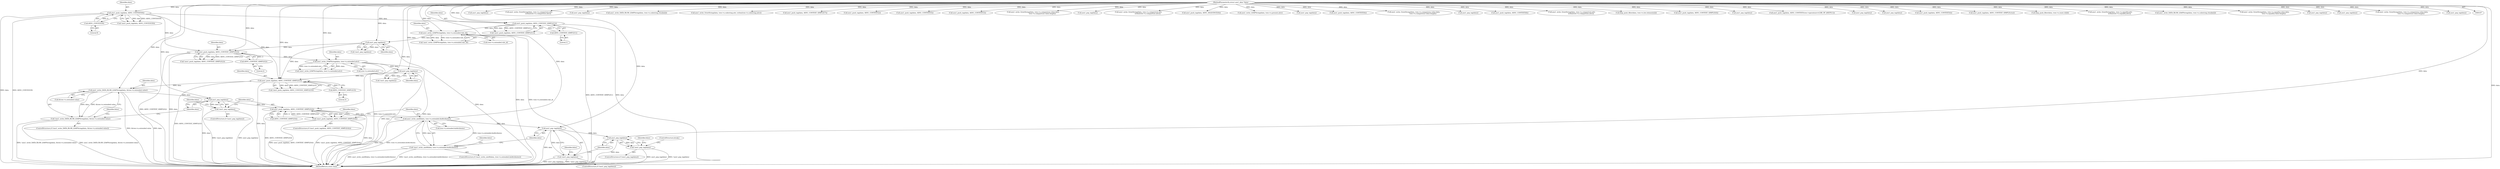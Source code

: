 digraph "0_samba_530d50a1abdcdf4d1775652d4c456c1274d83d8d_1@API" {
"1000760" [label="(Call,asn1_write_DATA_BLOB_LDAPString(data, &tree->u.extended.value))"];
"1000752" [label="(Call,asn1_push_tag(data, ASN1_CONTEXT_SIMPLE(3)))"];
"1000710" [label="(Call,asn1_pop_tag(data))"];
"1000697" [label="(Call,asn1_write_LDAPString(data, tree->u.extended.rule_id))"];
"1000689" [label="(Call,asn1_push_tag(data, ASN1_CONTEXT_SIMPLE(1)))"];
"1000672" [label="(Call,asn1_push_tag(data, ASN1_CONTEXT(9)))"];
"1000108" [label="(MethodParameterIn,struct asn1_data *data)"];
"1000674" [label="(Call,ASN1_CONTEXT(9))"];
"1000691" [label="(Call,ASN1_CONTEXT_SIMPLE(1))"];
"1000746" [label="(Call,asn1_pop_tag(data))"];
"1000733" [label="(Call,asn1_write_LDAPString(data, tree->u.extended.attr))"];
"1000725" [label="(Call,asn1_push_tag(data, ASN1_CONTEXT_SIMPLE(2)))"];
"1000727" [label="(Call,ASN1_CONTEXT_SIMPLE(2))"];
"1000754" [label="(Call,ASN1_CONTEXT_SIMPLE(3))"];
"1000759" [label="(Call,!asn1_write_DATA_BLOB_LDAPString(data, &tree->u.extended.value))"];
"1000774" [label="(Call,asn1_pop_tag(data))"];
"1000773" [label="(Call,!asn1_pop_tag(data))"];
"1000780" [label="(Call,asn1_push_tag(data, ASN1_CONTEXT_SIMPLE(4)))"];
"1000779" [label="(Call,!asn1_push_tag(data, ASN1_CONTEXT_SIMPLE(4)))"];
"1000788" [label="(Call,asn1_write_uint8(data, tree->u.extended.dnAttributes))"];
"1000787" [label="(Call,!asn1_write_uint8(data, tree->u.extended.dnAttributes))"];
"1000801" [label="(Call,asn1_pop_tag(data))"];
"1000800" [label="(Call,!asn1_pop_tag(data))"];
"1000807" [label="(Call,asn1_pop_tag(data))"];
"1000806" [label="(Call,!asn1_pop_tag(data))"];
"1000509" [label="(Call,asn1_pop_tag(data))"];
"1000711" [label="(Identifier,data)"];
"1000464" [label="(Call,asn1_write_OctetString(data, tree->u.comparison.attr,\n                                     strlen(tree->u.comparison.attr)))"];
"1000696" [label="(Call,!asn1_write_LDAPString(data, tree->u.extended.rule_id))"];
"1000671" [label="(Call,!asn1_push_tag(data, ASN1_CONTEXT(9)))"];
"1000688" [label="(Call,!asn1_push_tag(data, ASN1_CONTEXT_SIMPLE(1)))"];
"1000747" [label="(Identifier,data)"];
"1000664" [label="(Call,asn1_pop_tag(data))"];
"1000726" [label="(Identifier,data)"];
"1000724" [label="(Call,!asn1_push_tag(data, ASN1_CONTEXT_SIMPLE(2)))"];
"1000732" [label="(Call,!asn1_write_LDAPString(data, tree->u.extended.attr))"];
"1000344" [label="(Call,asn1_write_DATA_BLOB_LDAPString(data, tree->u.substring.chunks[i]))"];
"1000690" [label="(Identifier,data)"];
"1000753" [label="(Identifier,data)"];
"1000780" [label="(Call,asn1_push_tag(data, ASN1_CONTEXT_SIMPLE(4)))"];
"1000275" [label="(Call,asn1_write_OctetString(data, tree->u.substring.attr, strlen(tree->u.substring.attr)))"];
"1000578" [label="(Call,asn1_push_tag(data, ASN1_CONTEXT_SIMPLE(7)))"];
"1000762" [label="(Call,&tree->u.extended.value)"];
"1000176" [label="(Call,asn1_push_tag(data, ASN1_CONTEXT(2)))"];
"1000801" [label="(Call,asn1_pop_tag(data))"];
"1000800" [label="(Call,!asn1_pop_tag(data))"];
"1000709" [label="(Call,!asn1_pop_tag(data))"];
"1000675" [label="(Literal,9)"];
"1000456" [label="(Call,asn1_push_tag(data, ASN1_CONTEXT(5)))"];
"1000811" [label="(ControlStructure,break;)"];
"1000772" [label="(ControlStructure,if (!asn1_pop_tag(data)))"];
"1000755" [label="(Literal,3)"];
"1000734" [label="(Identifier,data)"];
"1000758" [label="(ControlStructure,if (!asn1_write_DATA_BLOB_LDAPString(data, &tree->u.extended.value)))"];
"1000799" [label="(ControlStructure,if (!asn1_pop_tag(data)))"];
"1000206" [label="(Call,asn1_push_tag(data, ASN1_CONTEXT(3)))"];
"1000760" [label="(Call,asn1_write_DATA_BLOB_LDAPString(data, &tree->u.extended.value))"];
"1000752" [label="(Call,asn1_push_tag(data, ASN1_CONTEXT_SIMPLE(3)))"];
"1000546" [label="(Call,asn1_write_OctetString(data, tree->u.comparison.value.data,\n                                     tree->u.comparison.value.length))"];
"1000787" [label="(Call,!asn1_write_uint8(data, tree->u.extended.dnAttributes))"];
"1000672" [label="(Call,asn1_push_tag(data, ASN1_CONTEXT(9)))"];
"1000805" [label="(ControlStructure,if (!asn1_pop_tag(data)))"];
"1000168" [label="(Call,asn1_pop_tag(data))"];
"1000725" [label="(Call,asn1_push_tag(data, ASN1_CONTEXT_SIMPLE(2)))"];
"1000619" [label="(Call,asn1_write_OctetString(data, tree->u.comparison.attr,\n                                     strlen(tree->u.comparison.attr)))"];
"1000786" [label="(ControlStructure,if (!asn1_write_uint8(data, tree->u.extended.dnAttributes)))"];
"1000807" [label="(Call,asn1_pop_tag(data))"];
"1000778" [label="(ControlStructure,if (!asn1_push_tag(data, ASN1_CONTEXT_SIMPLE(4))))"];
"1000728" [label="(Literal,2)"];
"1000802" [label="(Identifier,data)"];
"1000785" [label="(Identifier,false)"];
"1000296" [label="(Call,asn1_push_tag(data, ASN1_SEQUENCE(0)))"];
"1000789" [label="(Identifier,data)"];
"1000779" [label="(Call,!asn1_push_tag(data, ASN1_CONTEXT_SIMPLE(4)))"];
"1000586" [label="(Call,asn1_write_LDAPString(data, tree->u.present.attr))"];
"1000771" [label="(Identifier,false)"];
"1000710" [label="(Call,asn1_pop_tag(data))"];
"1000804" [label="(Identifier,false)"];
"1000810" [label="(Identifier,false)"];
"1000448" [label="(Call,asn1_pop_tag(data))"];
"1000517" [label="(Call,asn1_push_tag(data, ASN1_CONTEXT(6)))"];
"1000781" [label="(Identifier,data)"];
"1000761" [label="(Identifier,data)"];
"1000485" [label="(Call,asn1_write_OctetString(data, tree->u.comparison.value.data,\n                                     tree->u.comparison.value.length))"];
"1000733" [label="(Call,asn1_write_LDAPString(data, tree->u.extended.attr))"];
"1000359" [label="(Call,asn1_pop_tag(data))"];
"1000108" [label="(MethodParameterIn,struct asn1_data *data)"];
"1000777" [label="(Identifier,false)"];
"1000611" [label="(Call,asn1_push_tag(data, ASN1_CONTEXT(8)))"];
"1000699" [label="(Call,tree->u.extended.rule_id)"];
"1000692" [label="(Literal,1)"];
"1000525" [label="(Call,asn1_write_OctetString(data, tree->u.comparison.attr,\n                                     strlen(tree->u.comparison.attr)))"];
"1000689" [label="(Call,asn1_push_tag(data, ASN1_CONTEXT_SIMPLE(1)))"];
"1000152" [label="(Call,ldap_push_filter(data, tree->u.list.elements[i]))"];
"1000745" [label="(Call,!asn1_pop_tag(data))"];
"1000336" [label="(Call,asn1_push_tag(data, ASN1_CONTEXT_SIMPLE(0)))"];
"1000774" [label="(Call,asn1_pop_tag(data))"];
"1000259" [label="(Call,asn1_pop_tag(data))"];
"1000121" [label="(Call,asn1_push_tag(data, ASN1_CONTEXT(tree->operation==LDB_OP_AND?0:1)))"];
"1000697" [label="(Call,asn1_write_LDAPString(data, tree->u.extended.rule_id))"];
"1000759" [label="(Call,!asn1_write_DATA_BLOB_LDAPString(data, &tree->u.extended.value))"];
"1000674" [label="(Call,ASN1_CONTEXT(9))"];
"1000198" [label="(Call,asn1_pop_tag(data))"];
"1000691" [label="(Call,ASN1_CONTEXT_SIMPLE(1))"];
"1000570" [label="(Call,asn1_pop_tag(data))"];
"1000267" [label="(Call,asn1_push_tag(data, ASN1_CONTEXT(4)))"];
"1000798" [label="(Identifier,false)"];
"1000411" [label="(Call,asn1_push_tag(data, ASN1_CONTEXT_SIMPLE(ctx)))"];
"1000727" [label="(Call,ASN1_CONTEXT_SIMPLE(2))"];
"1000775" [label="(Identifier,data)"];
"1000698" [label="(Identifier,data)"];
"1000751" [label="(Call,!asn1_push_tag(data, ASN1_CONTEXT_SIMPLE(3)))"];
"1000184" [label="(Call,ldap_push_filter(data, tree->u.isnot.child))"];
"1000735" [label="(Call,tree->u.extended.attr)"];
"1000754" [label="(Call,ASN1_CONTEXT_SIMPLE(3))"];
"1000820" [label="(MethodReturn,static bool)"];
"1000214" [label="(Call,asn1_write_OctetString(data, tree->u.equality.attr,\n                                     strlen(tree->u.equality.attr)))"];
"1000419" [label="(Call,asn1_write_DATA_BLOB_LDAPString(data, tree->u.substring.chunks[i]))"];
"1000782" [label="(Call,ASN1_CONTEXT_SIMPLE(4))"];
"1000235" [label="(Call,asn1_write_OctetString(data, tree->u.equality.value.data,\n                                     tree->u.equality.value.length))"];
"1000790" [label="(Call,tree->u.extended.dnAttributes)"];
"1000808" [label="(Identifier,data)"];
"1000806" [label="(Call,!asn1_pop_tag(data))"];
"1000434" [label="(Call,asn1_pop_tag(data))"];
"1000788" [label="(Call,asn1_write_uint8(data, tree->u.extended.dnAttributes))"];
"1000746" [label="(Call,asn1_pop_tag(data))"];
"1000599" [label="(Call,asn1_pop_tag(data))"];
"1000673" [label="(Identifier,data)"];
"1000640" [label="(Call,asn1_write_OctetString(data, tree->u.comparison.value.data,\n                                     tree->u.comparison.value.length))"];
"1000442" [label="(Call,asn1_pop_tag(data))"];
"1000773" [label="(Call,!asn1_pop_tag(data))"];
"1000760" -> "1000759"  [label="AST: "];
"1000760" -> "1000762"  [label="CFG: "];
"1000761" -> "1000760"  [label="AST: "];
"1000762" -> "1000760"  [label="AST: "];
"1000759" -> "1000760"  [label="CFG: "];
"1000760" -> "1000820"  [label="DDG: &tree->u.extended.value"];
"1000760" -> "1000820"  [label="DDG: data"];
"1000760" -> "1000759"  [label="DDG: data"];
"1000760" -> "1000759"  [label="DDG: &tree->u.extended.value"];
"1000752" -> "1000760"  [label="DDG: data"];
"1000108" -> "1000760"  [label="DDG: data"];
"1000760" -> "1000774"  [label="DDG: data"];
"1000752" -> "1000751"  [label="AST: "];
"1000752" -> "1000754"  [label="CFG: "];
"1000753" -> "1000752"  [label="AST: "];
"1000754" -> "1000752"  [label="AST: "];
"1000751" -> "1000752"  [label="CFG: "];
"1000752" -> "1000820"  [label="DDG: ASN1_CONTEXT_SIMPLE(3)"];
"1000752" -> "1000820"  [label="DDG: data"];
"1000752" -> "1000751"  [label="DDG: data"];
"1000752" -> "1000751"  [label="DDG: ASN1_CONTEXT_SIMPLE(3)"];
"1000710" -> "1000752"  [label="DDG: data"];
"1000746" -> "1000752"  [label="DDG: data"];
"1000672" -> "1000752"  [label="DDG: data"];
"1000108" -> "1000752"  [label="DDG: data"];
"1000754" -> "1000752"  [label="DDG: 3"];
"1000710" -> "1000709"  [label="AST: "];
"1000710" -> "1000711"  [label="CFG: "];
"1000711" -> "1000710"  [label="AST: "];
"1000709" -> "1000710"  [label="CFG: "];
"1000710" -> "1000820"  [label="DDG: data"];
"1000710" -> "1000709"  [label="DDG: data"];
"1000697" -> "1000710"  [label="DDG: data"];
"1000108" -> "1000710"  [label="DDG: data"];
"1000710" -> "1000725"  [label="DDG: data"];
"1000697" -> "1000696"  [label="AST: "];
"1000697" -> "1000699"  [label="CFG: "];
"1000698" -> "1000697"  [label="AST: "];
"1000699" -> "1000697"  [label="AST: "];
"1000696" -> "1000697"  [label="CFG: "];
"1000697" -> "1000820"  [label="DDG: tree->u.extended.rule_id"];
"1000697" -> "1000820"  [label="DDG: data"];
"1000697" -> "1000696"  [label="DDG: data"];
"1000697" -> "1000696"  [label="DDG: tree->u.extended.rule_id"];
"1000689" -> "1000697"  [label="DDG: data"];
"1000108" -> "1000697"  [label="DDG: data"];
"1000689" -> "1000688"  [label="AST: "];
"1000689" -> "1000691"  [label="CFG: "];
"1000690" -> "1000689"  [label="AST: "];
"1000691" -> "1000689"  [label="AST: "];
"1000688" -> "1000689"  [label="CFG: "];
"1000689" -> "1000820"  [label="DDG: data"];
"1000689" -> "1000820"  [label="DDG: ASN1_CONTEXT_SIMPLE(1)"];
"1000689" -> "1000688"  [label="DDG: data"];
"1000689" -> "1000688"  [label="DDG: ASN1_CONTEXT_SIMPLE(1)"];
"1000672" -> "1000689"  [label="DDG: data"];
"1000108" -> "1000689"  [label="DDG: data"];
"1000691" -> "1000689"  [label="DDG: 1"];
"1000672" -> "1000671"  [label="AST: "];
"1000672" -> "1000674"  [label="CFG: "];
"1000673" -> "1000672"  [label="AST: "];
"1000674" -> "1000672"  [label="AST: "];
"1000671" -> "1000672"  [label="CFG: "];
"1000672" -> "1000820"  [label="DDG: ASN1_CONTEXT(9)"];
"1000672" -> "1000820"  [label="DDG: data"];
"1000672" -> "1000671"  [label="DDG: data"];
"1000672" -> "1000671"  [label="DDG: ASN1_CONTEXT(9)"];
"1000108" -> "1000672"  [label="DDG: data"];
"1000674" -> "1000672"  [label="DDG: 9"];
"1000672" -> "1000725"  [label="DDG: data"];
"1000108" -> "1000107"  [label="AST: "];
"1000108" -> "1000820"  [label="DDG: data"];
"1000108" -> "1000121"  [label="DDG: data"];
"1000108" -> "1000152"  [label="DDG: data"];
"1000108" -> "1000168"  [label="DDG: data"];
"1000108" -> "1000176"  [label="DDG: data"];
"1000108" -> "1000184"  [label="DDG: data"];
"1000108" -> "1000198"  [label="DDG: data"];
"1000108" -> "1000206"  [label="DDG: data"];
"1000108" -> "1000214"  [label="DDG: data"];
"1000108" -> "1000235"  [label="DDG: data"];
"1000108" -> "1000259"  [label="DDG: data"];
"1000108" -> "1000267"  [label="DDG: data"];
"1000108" -> "1000275"  [label="DDG: data"];
"1000108" -> "1000296"  [label="DDG: data"];
"1000108" -> "1000336"  [label="DDG: data"];
"1000108" -> "1000344"  [label="DDG: data"];
"1000108" -> "1000359"  [label="DDG: data"];
"1000108" -> "1000411"  [label="DDG: data"];
"1000108" -> "1000419"  [label="DDG: data"];
"1000108" -> "1000434"  [label="DDG: data"];
"1000108" -> "1000442"  [label="DDG: data"];
"1000108" -> "1000448"  [label="DDG: data"];
"1000108" -> "1000456"  [label="DDG: data"];
"1000108" -> "1000464"  [label="DDG: data"];
"1000108" -> "1000485"  [label="DDG: data"];
"1000108" -> "1000509"  [label="DDG: data"];
"1000108" -> "1000517"  [label="DDG: data"];
"1000108" -> "1000525"  [label="DDG: data"];
"1000108" -> "1000546"  [label="DDG: data"];
"1000108" -> "1000570"  [label="DDG: data"];
"1000108" -> "1000578"  [label="DDG: data"];
"1000108" -> "1000586"  [label="DDG: data"];
"1000108" -> "1000599"  [label="DDG: data"];
"1000108" -> "1000611"  [label="DDG: data"];
"1000108" -> "1000619"  [label="DDG: data"];
"1000108" -> "1000640"  [label="DDG: data"];
"1000108" -> "1000664"  [label="DDG: data"];
"1000108" -> "1000725"  [label="DDG: data"];
"1000108" -> "1000733"  [label="DDG: data"];
"1000108" -> "1000746"  [label="DDG: data"];
"1000108" -> "1000774"  [label="DDG: data"];
"1000108" -> "1000780"  [label="DDG: data"];
"1000108" -> "1000788"  [label="DDG: data"];
"1000108" -> "1000801"  [label="DDG: data"];
"1000108" -> "1000807"  [label="DDG: data"];
"1000674" -> "1000675"  [label="CFG: "];
"1000675" -> "1000674"  [label="AST: "];
"1000691" -> "1000692"  [label="CFG: "];
"1000692" -> "1000691"  [label="AST: "];
"1000746" -> "1000745"  [label="AST: "];
"1000746" -> "1000747"  [label="CFG: "];
"1000747" -> "1000746"  [label="AST: "];
"1000745" -> "1000746"  [label="CFG: "];
"1000746" -> "1000820"  [label="DDG: data"];
"1000746" -> "1000745"  [label="DDG: data"];
"1000733" -> "1000746"  [label="DDG: data"];
"1000733" -> "1000732"  [label="AST: "];
"1000733" -> "1000735"  [label="CFG: "];
"1000734" -> "1000733"  [label="AST: "];
"1000735" -> "1000733"  [label="AST: "];
"1000732" -> "1000733"  [label="CFG: "];
"1000733" -> "1000820"  [label="DDG: tree->u.extended.attr"];
"1000733" -> "1000820"  [label="DDG: data"];
"1000733" -> "1000732"  [label="DDG: data"];
"1000733" -> "1000732"  [label="DDG: tree->u.extended.attr"];
"1000725" -> "1000733"  [label="DDG: data"];
"1000725" -> "1000724"  [label="AST: "];
"1000725" -> "1000727"  [label="CFG: "];
"1000726" -> "1000725"  [label="AST: "];
"1000727" -> "1000725"  [label="AST: "];
"1000724" -> "1000725"  [label="CFG: "];
"1000725" -> "1000820"  [label="DDG: ASN1_CONTEXT_SIMPLE(2)"];
"1000725" -> "1000820"  [label="DDG: data"];
"1000725" -> "1000724"  [label="DDG: data"];
"1000725" -> "1000724"  [label="DDG: ASN1_CONTEXT_SIMPLE(2)"];
"1000727" -> "1000725"  [label="DDG: 2"];
"1000727" -> "1000728"  [label="CFG: "];
"1000728" -> "1000727"  [label="AST: "];
"1000754" -> "1000755"  [label="CFG: "];
"1000755" -> "1000754"  [label="AST: "];
"1000759" -> "1000758"  [label="AST: "];
"1000771" -> "1000759"  [label="CFG: "];
"1000775" -> "1000759"  [label="CFG: "];
"1000759" -> "1000820"  [label="DDG: asn1_write_DATA_BLOB_LDAPString(data, &tree->u.extended.value)"];
"1000759" -> "1000820"  [label="DDG: !asn1_write_DATA_BLOB_LDAPString(data, &tree->u.extended.value)"];
"1000774" -> "1000773"  [label="AST: "];
"1000774" -> "1000775"  [label="CFG: "];
"1000775" -> "1000774"  [label="AST: "];
"1000773" -> "1000774"  [label="CFG: "];
"1000774" -> "1000820"  [label="DDG: data"];
"1000774" -> "1000773"  [label="DDG: data"];
"1000774" -> "1000780"  [label="DDG: data"];
"1000773" -> "1000772"  [label="AST: "];
"1000777" -> "1000773"  [label="CFG: "];
"1000781" -> "1000773"  [label="CFG: "];
"1000773" -> "1000820"  [label="DDG: !asn1_pop_tag(data)"];
"1000773" -> "1000820"  [label="DDG: asn1_pop_tag(data)"];
"1000780" -> "1000779"  [label="AST: "];
"1000780" -> "1000782"  [label="CFG: "];
"1000781" -> "1000780"  [label="AST: "];
"1000782" -> "1000780"  [label="AST: "];
"1000779" -> "1000780"  [label="CFG: "];
"1000780" -> "1000820"  [label="DDG: data"];
"1000780" -> "1000820"  [label="DDG: ASN1_CONTEXT_SIMPLE(4)"];
"1000780" -> "1000779"  [label="DDG: data"];
"1000780" -> "1000779"  [label="DDG: ASN1_CONTEXT_SIMPLE(4)"];
"1000782" -> "1000780"  [label="DDG: 4"];
"1000780" -> "1000788"  [label="DDG: data"];
"1000779" -> "1000778"  [label="AST: "];
"1000785" -> "1000779"  [label="CFG: "];
"1000789" -> "1000779"  [label="CFG: "];
"1000779" -> "1000820"  [label="DDG: asn1_push_tag(data, ASN1_CONTEXT_SIMPLE(4))"];
"1000779" -> "1000820"  [label="DDG: !asn1_push_tag(data, ASN1_CONTEXT_SIMPLE(4))"];
"1000788" -> "1000787"  [label="AST: "];
"1000788" -> "1000790"  [label="CFG: "];
"1000789" -> "1000788"  [label="AST: "];
"1000790" -> "1000788"  [label="AST: "];
"1000787" -> "1000788"  [label="CFG: "];
"1000788" -> "1000820"  [label="DDG: data"];
"1000788" -> "1000820"  [label="DDG: tree->u.extended.dnAttributes"];
"1000788" -> "1000787"  [label="DDG: data"];
"1000788" -> "1000787"  [label="DDG: tree->u.extended.dnAttributes"];
"1000788" -> "1000801"  [label="DDG: data"];
"1000787" -> "1000786"  [label="AST: "];
"1000798" -> "1000787"  [label="CFG: "];
"1000802" -> "1000787"  [label="CFG: "];
"1000787" -> "1000820"  [label="DDG: asn1_write_uint8(data, tree->u.extended.dnAttributes)"];
"1000787" -> "1000820"  [label="DDG: !asn1_write_uint8(data, tree->u.extended.dnAttributes)"];
"1000801" -> "1000800"  [label="AST: "];
"1000801" -> "1000802"  [label="CFG: "];
"1000802" -> "1000801"  [label="AST: "];
"1000800" -> "1000801"  [label="CFG: "];
"1000801" -> "1000820"  [label="DDG: data"];
"1000801" -> "1000800"  [label="DDG: data"];
"1000801" -> "1000807"  [label="DDG: data"];
"1000800" -> "1000799"  [label="AST: "];
"1000804" -> "1000800"  [label="CFG: "];
"1000808" -> "1000800"  [label="CFG: "];
"1000800" -> "1000820"  [label="DDG: !asn1_pop_tag(data)"];
"1000800" -> "1000820"  [label="DDG: asn1_pop_tag(data)"];
"1000807" -> "1000806"  [label="AST: "];
"1000807" -> "1000808"  [label="CFG: "];
"1000808" -> "1000807"  [label="AST: "];
"1000806" -> "1000807"  [label="CFG: "];
"1000807" -> "1000820"  [label="DDG: data"];
"1000807" -> "1000806"  [label="DDG: data"];
"1000806" -> "1000805"  [label="AST: "];
"1000810" -> "1000806"  [label="CFG: "];
"1000811" -> "1000806"  [label="CFG: "];
"1000806" -> "1000820"  [label="DDG: asn1_pop_tag(data)"];
"1000806" -> "1000820"  [label="DDG: !asn1_pop_tag(data)"];
}

